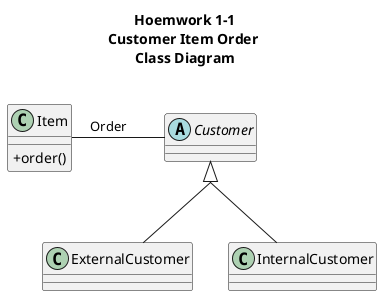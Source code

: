@startuml
skinparam classAttributeIconSize 0
skinparam groupInheritance 2

'7 Sequence Diagram
'Homework 1-1
'Class Diagram

title 
Hoemwork 1-1
Customer Item Order 
Class Diagram

end title

abstract class Customer
class ExternalCustomer
class InternalCustomer
class Item {
    +order()
}

Customer <|-- ExternalCustomer
Customer <|-- InternalCustomer
Item - Customer : Order

@enduml